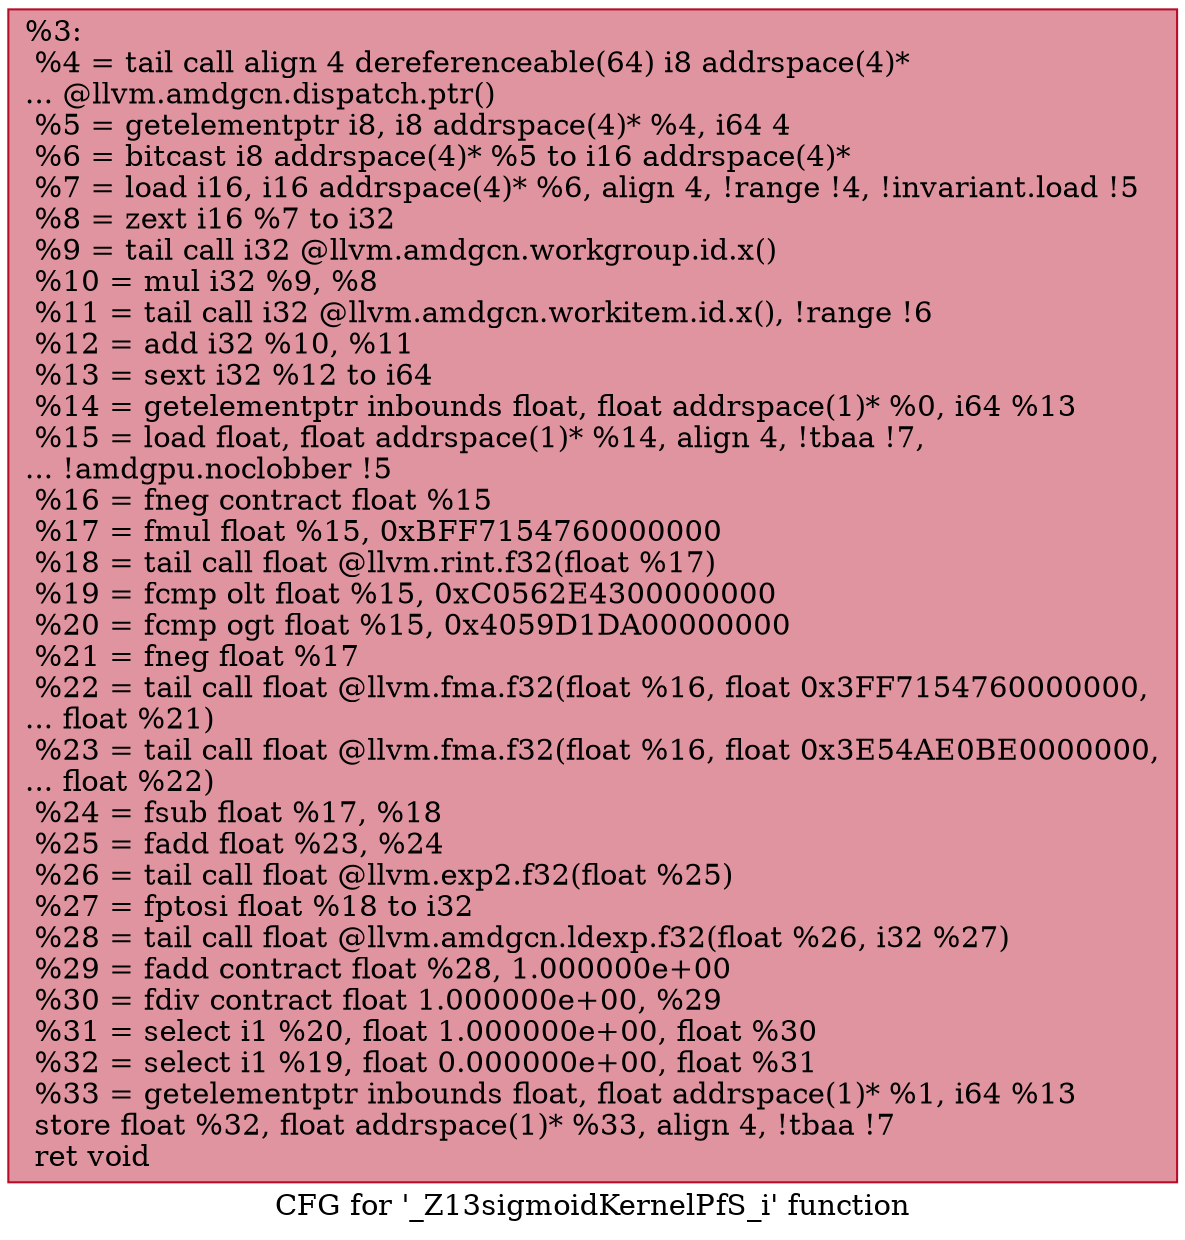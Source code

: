 digraph "CFG for '_Z13sigmoidKernelPfS_i' function" {
	label="CFG for '_Z13sigmoidKernelPfS_i' function";

	Node0x60dc4f0 [shape=record,color="#b70d28ff", style=filled, fillcolor="#b70d2870",label="{%3:\l  %4 = tail call align 4 dereferenceable(64) i8 addrspace(4)*\l... @llvm.amdgcn.dispatch.ptr()\l  %5 = getelementptr i8, i8 addrspace(4)* %4, i64 4\l  %6 = bitcast i8 addrspace(4)* %5 to i16 addrspace(4)*\l  %7 = load i16, i16 addrspace(4)* %6, align 4, !range !4, !invariant.load !5\l  %8 = zext i16 %7 to i32\l  %9 = tail call i32 @llvm.amdgcn.workgroup.id.x()\l  %10 = mul i32 %9, %8\l  %11 = tail call i32 @llvm.amdgcn.workitem.id.x(), !range !6\l  %12 = add i32 %10, %11\l  %13 = sext i32 %12 to i64\l  %14 = getelementptr inbounds float, float addrspace(1)* %0, i64 %13\l  %15 = load float, float addrspace(1)* %14, align 4, !tbaa !7,\l... !amdgpu.noclobber !5\l  %16 = fneg contract float %15\l  %17 = fmul float %15, 0xBFF7154760000000\l  %18 = tail call float @llvm.rint.f32(float %17)\l  %19 = fcmp olt float %15, 0xC0562E4300000000\l  %20 = fcmp ogt float %15, 0x4059D1DA00000000\l  %21 = fneg float %17\l  %22 = tail call float @llvm.fma.f32(float %16, float 0x3FF7154760000000,\l... float %21)\l  %23 = tail call float @llvm.fma.f32(float %16, float 0x3E54AE0BE0000000,\l... float %22)\l  %24 = fsub float %17, %18\l  %25 = fadd float %23, %24\l  %26 = tail call float @llvm.exp2.f32(float %25)\l  %27 = fptosi float %18 to i32\l  %28 = tail call float @llvm.amdgcn.ldexp.f32(float %26, i32 %27)\l  %29 = fadd contract float %28, 1.000000e+00\l  %30 = fdiv contract float 1.000000e+00, %29\l  %31 = select i1 %20, float 1.000000e+00, float %30\l  %32 = select i1 %19, float 0.000000e+00, float %31\l  %33 = getelementptr inbounds float, float addrspace(1)* %1, i64 %13\l  store float %32, float addrspace(1)* %33, align 4, !tbaa !7\l  ret void\l}"];
}
